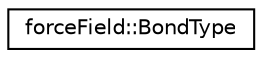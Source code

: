 digraph "Graphical Class Hierarchy"
{
 // LATEX_PDF_SIZE
  edge [fontname="Helvetica",fontsize="10",labelfontname="Helvetica",labelfontsize="10"];
  node [fontname="Helvetica",fontsize="10",shape=record];
  rankdir="LR";
  Node0 [label="forceField::BondType",height=0.2,width=0.4,color="black", fillcolor="white", style="filled",URL="$classforceField_1_1BondType.html",tooltip="represents a bond type"];
}
